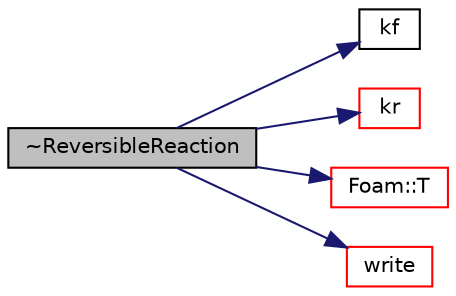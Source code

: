 digraph "~ReversibleReaction"
{
  bgcolor="transparent";
  edge [fontname="Helvetica",fontsize="10",labelfontname="Helvetica",labelfontsize="10"];
  node [fontname="Helvetica",fontsize="10",shape=record];
  rankdir="LR";
  Node11 [label="~ReversibleReaction",height=0.2,width=0.4,color="black", fillcolor="grey75", style="filled", fontcolor="black"];
  Node11 -> Node12 [color="midnightblue",fontsize="10",style="solid",fontname="Helvetica"];
  Node12 [label="kf",height=0.2,width=0.4,color="black",URL="$a31693.html#ae5cd124c004fbe29669769d275a8b321",tooltip="Forward rate constant. "];
  Node11 -> Node13 [color="midnightblue",fontsize="10",style="solid",fontname="Helvetica"];
  Node13 [label="kr",height=0.2,width=0.4,color="red",URL="$a31693.html#a0ece0a68edcdda61344b7d5b1537e79c",tooltip="Reverse rate constant from the given formard rate constant. "];
  Node11 -> Node15 [color="midnightblue",fontsize="10",style="solid",fontname="Helvetica"];
  Node15 [label="Foam::T",height=0.2,width=0.4,color="red",URL="$a21851.html#ae57fda0abb14bb0944947c463c6e09d4"];
  Node11 -> Node20 [color="midnightblue",fontsize="10",style="solid",fontname="Helvetica"];
  Node20 [label="write",height=0.2,width=0.4,color="red",URL="$a31693.html#a293fdfec8bdfbd5c3913ab4c9f3454ff",tooltip="Write. "];
}
